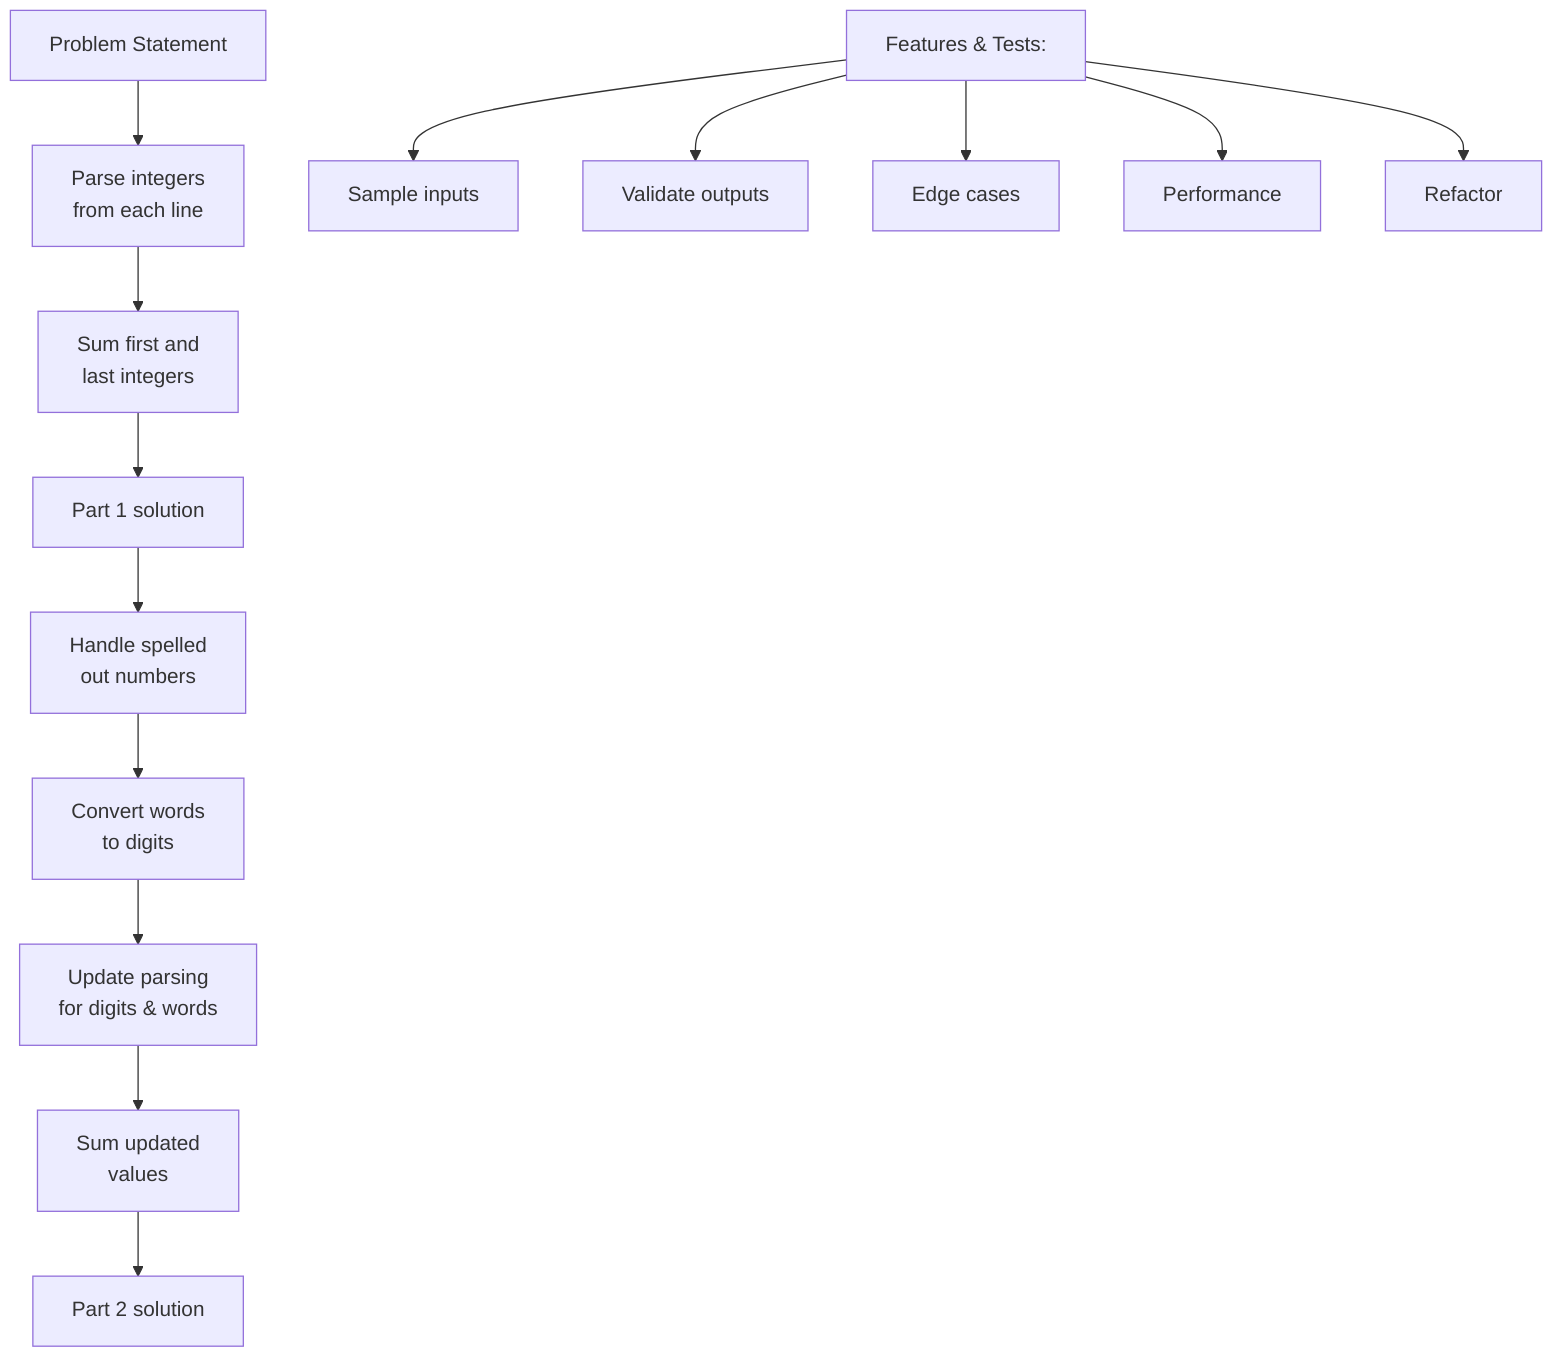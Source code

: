 graph TD
    A[Problem Statement] --> B[Parse integers<br>from each line]
    B --> C[Sum first and<br>last integers]
    C --> D[Part 1 solution]
    
    D --> E[Handle spelled<br>out numbers]
    E --> F[Convert words<br>to digits]
    F --> G[Update parsing<br>for digits & words]
    G --> H[Sum updated<br>values]
    H --> I[Part 2 solution]
    
    J[Features & Tests: ] --> K[Sample inputs]
    J --> L[Validate outputs]
    J --> M[Edge cases]
    J --> N[Performance]
    J --> O[Refactor]